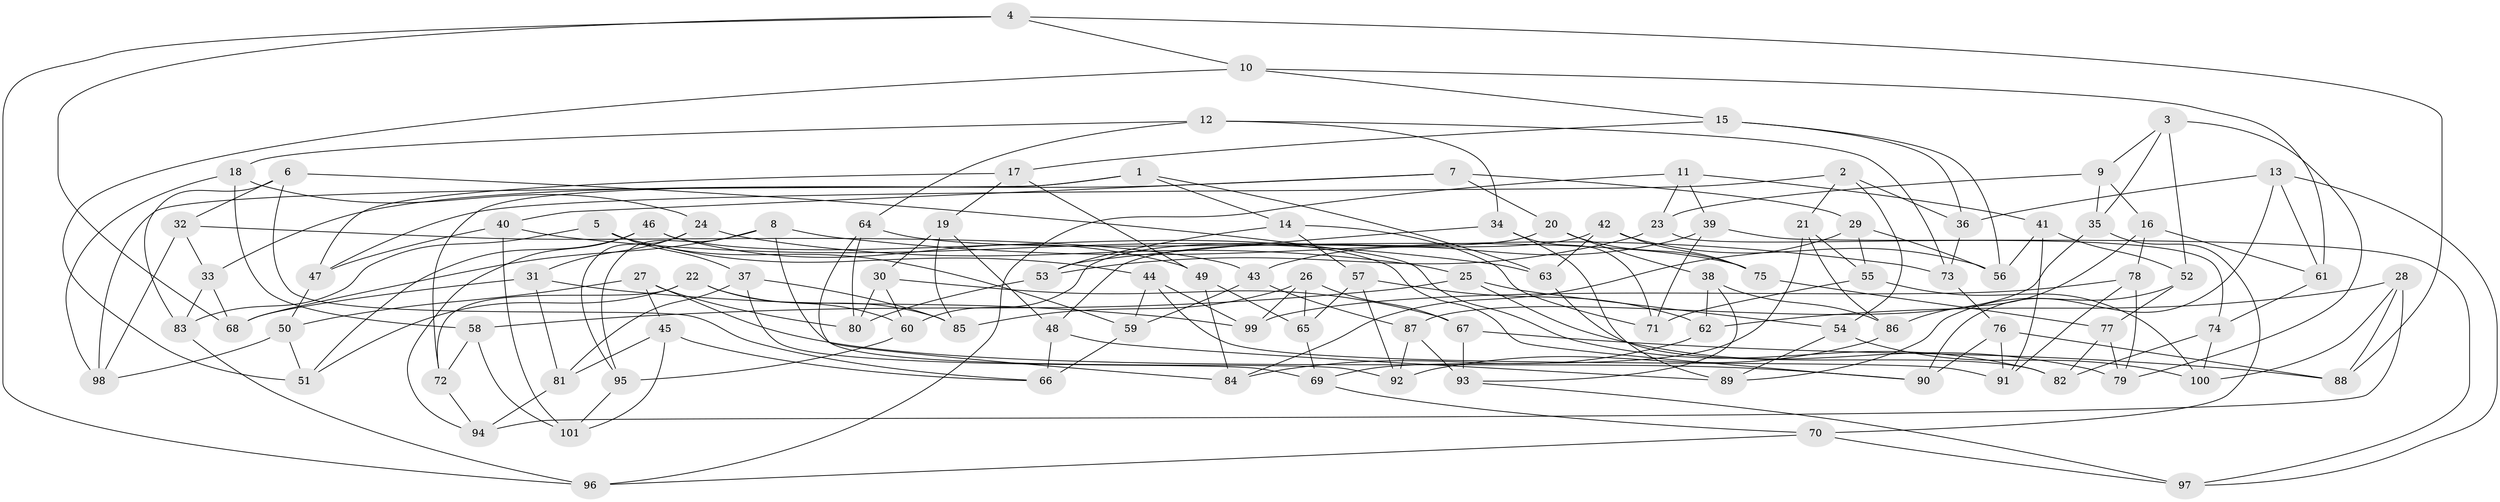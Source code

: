 // Generated by graph-tools (version 1.1) at 2025/50/03/09/25 03:50:47]
// undirected, 101 vertices, 202 edges
graph export_dot {
graph [start="1"]
  node [color=gray90,style=filled];
  1;
  2;
  3;
  4;
  5;
  6;
  7;
  8;
  9;
  10;
  11;
  12;
  13;
  14;
  15;
  16;
  17;
  18;
  19;
  20;
  21;
  22;
  23;
  24;
  25;
  26;
  27;
  28;
  29;
  30;
  31;
  32;
  33;
  34;
  35;
  36;
  37;
  38;
  39;
  40;
  41;
  42;
  43;
  44;
  45;
  46;
  47;
  48;
  49;
  50;
  51;
  52;
  53;
  54;
  55;
  56;
  57;
  58;
  59;
  60;
  61;
  62;
  63;
  64;
  65;
  66;
  67;
  68;
  69;
  70;
  71;
  72;
  73;
  74;
  75;
  76;
  77;
  78;
  79;
  80;
  81;
  82;
  83;
  84;
  85;
  86;
  87;
  88;
  89;
  90;
  91;
  92;
  93;
  94;
  95;
  96;
  97;
  98;
  99;
  100;
  101;
  1 -- 98;
  1 -- 63;
  1 -- 14;
  1 -- 72;
  2 -- 21;
  2 -- 54;
  2 -- 47;
  2 -- 36;
  3 -- 52;
  3 -- 35;
  3 -- 9;
  3 -- 79;
  4 -- 10;
  4 -- 88;
  4 -- 68;
  4 -- 96;
  5 -- 44;
  5 -- 59;
  5 -- 37;
  5 -- 83;
  6 -- 32;
  6 -- 82;
  6 -- 83;
  6 -- 66;
  7 -- 29;
  7 -- 40;
  7 -- 33;
  7 -- 20;
  8 -- 95;
  8 -- 73;
  8 -- 68;
  8 -- 92;
  9 -- 23;
  9 -- 35;
  9 -- 16;
  10 -- 15;
  10 -- 51;
  10 -- 61;
  11 -- 96;
  11 -- 39;
  11 -- 41;
  11 -- 23;
  12 -- 18;
  12 -- 73;
  12 -- 34;
  12 -- 64;
  13 -- 97;
  13 -- 36;
  13 -- 61;
  13 -- 90;
  14 -- 53;
  14 -- 71;
  14 -- 57;
  15 -- 56;
  15 -- 36;
  15 -- 17;
  16 -- 86;
  16 -- 61;
  16 -- 78;
  17 -- 49;
  17 -- 47;
  17 -- 19;
  18 -- 98;
  18 -- 58;
  18 -- 24;
  19 -- 85;
  19 -- 48;
  19 -- 30;
  20 -- 75;
  20 -- 60;
  20 -- 38;
  21 -- 86;
  21 -- 55;
  21 -- 69;
  22 -- 85;
  22 -- 72;
  22 -- 60;
  22 -- 51;
  23 -- 53;
  23 -- 74;
  24 -- 95;
  24 -- 31;
  24 -- 25;
  25 -- 54;
  25 -- 58;
  25 -- 79;
  26 -- 85;
  26 -- 65;
  26 -- 67;
  26 -- 99;
  27 -- 50;
  27 -- 45;
  27 -- 80;
  27 -- 90;
  28 -- 88;
  28 -- 94;
  28 -- 100;
  28 -- 62;
  29 -- 56;
  29 -- 84;
  29 -- 55;
  30 -- 67;
  30 -- 80;
  30 -- 60;
  31 -- 99;
  31 -- 68;
  31 -- 81;
  32 -- 98;
  32 -- 33;
  32 -- 43;
  33 -- 83;
  33 -- 68;
  34 -- 89;
  34 -- 53;
  34 -- 71;
  35 -- 70;
  35 -- 87;
  36 -- 73;
  37 -- 69;
  37 -- 81;
  37 -- 85;
  38 -- 86;
  38 -- 93;
  38 -- 62;
  39 -- 43;
  39 -- 97;
  39 -- 71;
  40 -- 47;
  40 -- 63;
  40 -- 101;
  41 -- 56;
  41 -- 91;
  41 -- 52;
  42 -- 48;
  42 -- 75;
  42 -- 63;
  42 -- 56;
  43 -- 59;
  43 -- 87;
  44 -- 59;
  44 -- 91;
  44 -- 99;
  45 -- 101;
  45 -- 81;
  45 -- 66;
  46 -- 90;
  46 -- 94;
  46 -- 51;
  46 -- 49;
  47 -- 50;
  48 -- 89;
  48 -- 66;
  49 -- 65;
  49 -- 84;
  50 -- 51;
  50 -- 98;
  52 -- 77;
  52 -- 89;
  53 -- 80;
  54 -- 100;
  54 -- 89;
  55 -- 100;
  55 -- 71;
  57 -- 62;
  57 -- 65;
  57 -- 92;
  58 -- 72;
  58 -- 101;
  59 -- 66;
  60 -- 95;
  61 -- 74;
  62 -- 84;
  63 -- 82;
  64 -- 80;
  64 -- 84;
  64 -- 75;
  65 -- 69;
  67 -- 88;
  67 -- 93;
  69 -- 70;
  70 -- 97;
  70 -- 96;
  72 -- 94;
  73 -- 76;
  74 -- 82;
  74 -- 100;
  75 -- 77;
  76 -- 90;
  76 -- 88;
  76 -- 91;
  77 -- 79;
  77 -- 82;
  78 -- 99;
  78 -- 91;
  78 -- 79;
  81 -- 94;
  83 -- 96;
  86 -- 92;
  87 -- 92;
  87 -- 93;
  93 -- 97;
  95 -- 101;
}

